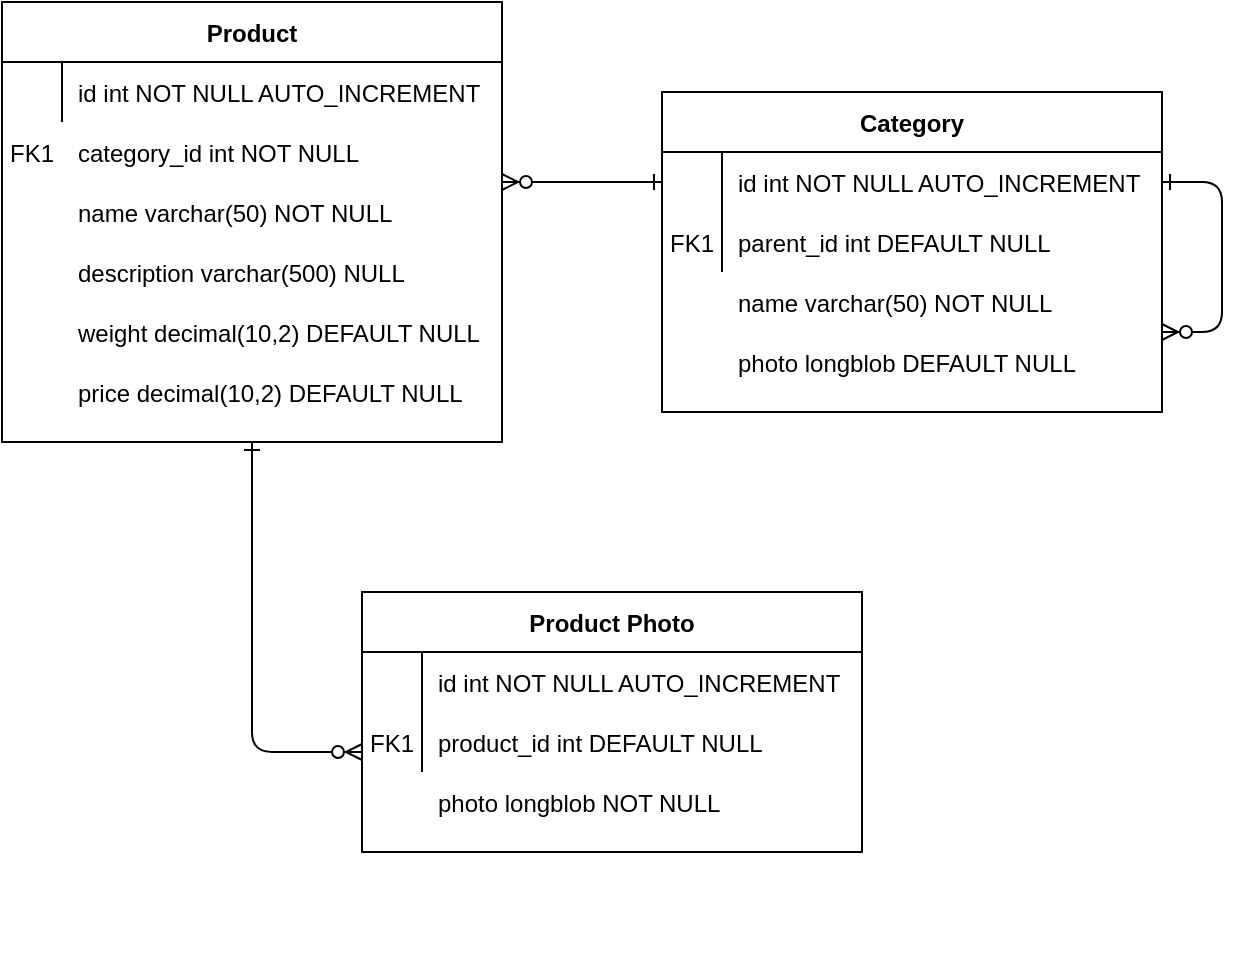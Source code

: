 <mxfile version="14.4.8" type="device"><diagram id="R2lEEEUBdFMjLlhIrx00" name="Page-1"><mxGraphModel dx="868" dy="450" grid="1" gridSize="10" guides="1" tooltips="1" connect="1" arrows="1" fold="1" page="1" pageScale="1" pageWidth="850" pageHeight="1100" math="0" shadow="0" extFonts="Permanent Marker^https://fonts.googleapis.com/css?family=Permanent+Marker"><root><mxCell id="0"/><mxCell id="1" parent="0"/><mxCell id="C-vyLk0tnHw3VtMMgP7b-1" value="" style="endArrow=ERone;startArrow=ERzeroToMany;endFill=0;startFill=1;entryX=0;entryY=0.5;entryDx=0;entryDy=0;" parent="1" target="C-vyLk0tnHw3VtMMgP7b-9" edge="1"><mxGeometry width="100" height="100" relative="1" as="geometry"><mxPoint x="370" y="165" as="sourcePoint"/><mxPoint x="449" y="212" as="targetPoint"/><Array as="points"/></mxGeometry></mxCell><mxCell id="9mNODovc_mqgdeKoNxIU-14" value="" style="group" vertex="1" connectable="0" parent="1"><mxGeometry x="120" y="75" width="250" height="280" as="geometry"/></mxCell><mxCell id="C-vyLk0tnHw3VtMMgP7b-23" value="Product" style="shape=table;startSize=30;container=1;collapsible=1;childLayout=tableLayout;fixedRows=1;rowLines=0;fontStyle=1;align=center;resizeLast=1;" parent="9mNODovc_mqgdeKoNxIU-14" vertex="1"><mxGeometry width="250" height="220" as="geometry"/></mxCell><mxCell id="C-vyLk0tnHw3VtMMgP7b-27" value="" style="shape=partialRectangle;collapsible=0;dropTarget=0;pointerEvents=0;fillColor=none;points=[[0,0.5],[1,0.5]];portConstraint=eastwest;top=0;left=0;right=0;bottom=0;" parent="C-vyLk0tnHw3VtMMgP7b-23" vertex="1"><mxGeometry y="30" width="250" height="30" as="geometry"/></mxCell><mxCell id="C-vyLk0tnHw3VtMMgP7b-28" value="" style="shape=partialRectangle;overflow=hidden;connectable=0;fillColor=none;top=0;left=0;bottom=0;right=0;" parent="C-vyLk0tnHw3VtMMgP7b-27" vertex="1"><mxGeometry width="30" height="30" as="geometry"/></mxCell><mxCell id="C-vyLk0tnHw3VtMMgP7b-29" value="id int NOT NULL AUTO_INCREMENT" style="shape=partialRectangle;overflow=hidden;connectable=0;fillColor=none;top=0;left=0;bottom=0;right=0;align=left;spacingLeft=6;" parent="C-vyLk0tnHw3VtMMgP7b-27" vertex="1"><mxGeometry x="30" width="220" height="30" as="geometry"/></mxCell><mxCell id="9mNODovc_mqgdeKoNxIU-1" value="category_id int NOT NULL" style="shape=partialRectangle;overflow=hidden;connectable=0;fillColor=none;top=0;left=0;bottom=0;right=0;align=left;spacingLeft=6;" vertex="1" parent="9mNODovc_mqgdeKoNxIU-14"><mxGeometry x="30" y="60" width="220" height="30" as="geometry"/></mxCell><mxCell id="9mNODovc_mqgdeKoNxIU-2" value="name varchar(50) NOT NULL" style="shape=partialRectangle;overflow=hidden;connectable=0;fillColor=none;top=0;left=0;bottom=0;right=0;align=left;spacingLeft=6;" vertex="1" parent="9mNODovc_mqgdeKoNxIU-14"><mxGeometry x="30" y="90" width="220" height="30" as="geometry"/></mxCell><mxCell id="9mNODovc_mqgdeKoNxIU-3" value="description varchar(500) NULL" style="shape=partialRectangle;overflow=hidden;connectable=0;fillColor=none;top=0;left=0;bottom=0;right=0;align=left;spacingLeft=6;" vertex="1" parent="9mNODovc_mqgdeKoNxIU-14"><mxGeometry x="30" y="120" width="220" height="30" as="geometry"/></mxCell><mxCell id="9mNODovc_mqgdeKoNxIU-4" value="weight decimal(10,2) DEFAULT NULL" style="shape=partialRectangle;overflow=hidden;connectable=0;fillColor=none;top=0;left=0;bottom=0;right=0;align=left;spacingLeft=6;" vertex="1" parent="9mNODovc_mqgdeKoNxIU-14"><mxGeometry x="30" y="150" width="220" height="30" as="geometry"/></mxCell><mxCell id="9mNODovc_mqgdeKoNxIU-17" value="price decimal(10,2) DEFAULT NULL" style="shape=partialRectangle;overflow=hidden;connectable=0;fillColor=none;top=0;left=0;bottom=0;right=0;align=left;spacingLeft=6;" vertex="1" parent="9mNODovc_mqgdeKoNxIU-14"><mxGeometry x="30" y="180" width="220" height="30" as="geometry"/></mxCell><mxCell id="9mNODovc_mqgdeKoNxIU-33" value="FK1" style="shape=partialRectangle;overflow=hidden;connectable=0;fillColor=none;top=0;left=0;bottom=0;right=0;" vertex="1" parent="9mNODovc_mqgdeKoNxIU-14"><mxGeometry y="60" width="30" height="30" as="geometry"/></mxCell><mxCell id="9mNODovc_mqgdeKoNxIU-16" value="" style="group" vertex="1" connectable="0" parent="1"><mxGeometry x="450" y="120" width="250" height="190" as="geometry"/></mxCell><mxCell id="9mNODovc_mqgdeKoNxIU-15" value="" style="group" vertex="1" connectable="0" parent="9mNODovc_mqgdeKoNxIU-16"><mxGeometry width="250" height="190" as="geometry"/></mxCell><mxCell id="C-vyLk0tnHw3VtMMgP7b-2" value="Category" style="shape=table;startSize=30;container=1;collapsible=1;childLayout=tableLayout;fixedRows=1;rowLines=0;fontStyle=1;align=center;resizeLast=1;" parent="9mNODovc_mqgdeKoNxIU-15" vertex="1"><mxGeometry width="250" height="160" as="geometry"/></mxCell><mxCell id="C-vyLk0tnHw3VtMMgP7b-9" value="" style="shape=partialRectangle;collapsible=0;dropTarget=0;pointerEvents=0;fillColor=none;points=[[0,0.5],[1,0.5]];portConstraint=eastwest;top=0;left=0;right=0;bottom=0;" parent="C-vyLk0tnHw3VtMMgP7b-2" vertex="1"><mxGeometry y="30" width="250" height="30" as="geometry"/></mxCell><mxCell id="C-vyLk0tnHw3VtMMgP7b-10" value="" style="shape=partialRectangle;overflow=hidden;connectable=0;fillColor=none;top=0;left=0;bottom=0;right=0;" parent="C-vyLk0tnHw3VtMMgP7b-9" vertex="1"><mxGeometry width="30" height="30" as="geometry"/></mxCell><mxCell id="C-vyLk0tnHw3VtMMgP7b-11" value="id int NOT NULL AUTO_INCREMENT" style="shape=partialRectangle;overflow=hidden;connectable=0;fillColor=none;top=0;left=0;bottom=0;right=0;align=left;spacingLeft=6;" parent="C-vyLk0tnHw3VtMMgP7b-9" vertex="1"><mxGeometry x="30" width="220" height="30" as="geometry"/></mxCell><mxCell id="C-vyLk0tnHw3VtMMgP7b-6" value="" style="shape=partialRectangle;collapsible=0;dropTarget=0;pointerEvents=0;fillColor=none;points=[[0,0.5],[1,0.5]];portConstraint=eastwest;top=0;left=0;right=0;bottom=0;" parent="C-vyLk0tnHw3VtMMgP7b-2" vertex="1"><mxGeometry y="60" width="250" height="30" as="geometry"/></mxCell><mxCell id="C-vyLk0tnHw3VtMMgP7b-7" value="" style="shape=partialRectangle;overflow=hidden;connectable=0;fillColor=none;top=0;left=0;bottom=0;right=0;" parent="C-vyLk0tnHw3VtMMgP7b-6" vertex="1"><mxGeometry width="30" height="30" as="geometry"/></mxCell><mxCell id="C-vyLk0tnHw3VtMMgP7b-8" value="" style="shape=partialRectangle;overflow=hidden;connectable=0;fillColor=none;top=0;left=0;bottom=0;right=0;align=left;spacingLeft=6;" parent="C-vyLk0tnHw3VtMMgP7b-6" vertex="1"><mxGeometry x="30" width="220" height="30" as="geometry"/></mxCell><mxCell id="9mNODovc_mqgdeKoNxIU-10" value="" style="edgeStyle=entityRelationEdgeStyle;endArrow=ERzeroToMany;startArrow=ERone;endFill=1;startFill=0;entryX=1;entryY=0.75;entryDx=0;entryDy=0;exitX=1;exitY=0.5;exitDx=0;exitDy=0;" edge="1" parent="C-vyLk0tnHw3VtMMgP7b-2" source="C-vyLk0tnHw3VtMMgP7b-9" target="C-vyLk0tnHw3VtMMgP7b-2"><mxGeometry width="100" height="100" relative="1" as="geometry"><mxPoint x="250" y="110" as="sourcePoint"/><mxPoint x="10" y="55" as="targetPoint"/></mxGeometry></mxCell><mxCell id="9mNODovc_mqgdeKoNxIU-6" value="parent_id int DEFAULT NULL" style="shape=partialRectangle;overflow=hidden;connectable=0;fillColor=none;top=0;left=0;bottom=0;right=0;align=left;spacingLeft=6;" vertex="1" parent="9mNODovc_mqgdeKoNxIU-15"><mxGeometry x="30" y="60" width="220" height="30" as="geometry"/></mxCell><mxCell id="9mNODovc_mqgdeKoNxIU-7" value="name varchar(50) NOT NULL" style="shape=partialRectangle;overflow=hidden;connectable=0;fillColor=none;top=0;left=0;bottom=0;right=0;align=left;spacingLeft=6;" vertex="1" parent="9mNODovc_mqgdeKoNxIU-15"><mxGeometry x="30" y="90" width="220" height="30" as="geometry"/></mxCell><mxCell id="9mNODovc_mqgdeKoNxIU-9" value="photo longblob DEFAULT NULL" style="shape=partialRectangle;overflow=hidden;connectable=0;fillColor=none;top=0;left=0;bottom=0;right=0;align=left;spacingLeft=6;" vertex="1" parent="9mNODovc_mqgdeKoNxIU-15"><mxGeometry x="30" y="120" width="220" height="30" as="geometry"/></mxCell><mxCell id="9mNODovc_mqgdeKoNxIU-8" value="FK1" style="shape=partialRectangle;overflow=hidden;connectable=0;fillColor=none;top=0;left=0;bottom=0;right=0;" vertex="1" parent="9mNODovc_mqgdeKoNxIU-15"><mxGeometry y="60" width="30" height="30" as="geometry"/></mxCell><mxCell id="9mNODovc_mqgdeKoNxIU-18" value="" style="group" vertex="1" connectable="0" parent="1"><mxGeometry x="300" y="370" width="250" height="190" as="geometry"/></mxCell><mxCell id="9mNODovc_mqgdeKoNxIU-20" value="" style="group" vertex="1" connectable="0" parent="9mNODovc_mqgdeKoNxIU-18"><mxGeometry width="250" height="190" as="geometry"/></mxCell><mxCell id="9mNODovc_mqgdeKoNxIU-21" value="Product Photo" style="shape=table;startSize=30;container=1;collapsible=1;childLayout=tableLayout;fixedRows=1;rowLines=0;fontStyle=1;align=center;resizeLast=1;" vertex="1" parent="9mNODovc_mqgdeKoNxIU-20"><mxGeometry width="250" height="130" as="geometry"/></mxCell><mxCell id="9mNODovc_mqgdeKoNxIU-22" value="" style="shape=partialRectangle;collapsible=0;dropTarget=0;pointerEvents=0;fillColor=none;points=[[0,0.5],[1,0.5]];portConstraint=eastwest;top=0;left=0;right=0;bottom=0;" vertex="1" parent="9mNODovc_mqgdeKoNxIU-21"><mxGeometry y="30" width="250" height="30" as="geometry"/></mxCell><mxCell id="9mNODovc_mqgdeKoNxIU-23" value="" style="shape=partialRectangle;overflow=hidden;connectable=0;fillColor=none;top=0;left=0;bottom=0;right=0;" vertex="1" parent="9mNODovc_mqgdeKoNxIU-22"><mxGeometry width="30" height="30" as="geometry"/></mxCell><mxCell id="9mNODovc_mqgdeKoNxIU-24" value="id int NOT NULL AUTO_INCREMENT" style="shape=partialRectangle;overflow=hidden;connectable=0;fillColor=none;top=0;left=0;bottom=0;right=0;align=left;spacingLeft=6;" vertex="1" parent="9mNODovc_mqgdeKoNxIU-22"><mxGeometry x="30" width="220" height="30" as="geometry"/></mxCell><mxCell id="9mNODovc_mqgdeKoNxIU-25" value="" style="shape=partialRectangle;collapsible=0;dropTarget=0;pointerEvents=0;fillColor=none;points=[[0,0.5],[1,0.5]];portConstraint=eastwest;top=0;left=0;right=0;bottom=0;" vertex="1" parent="9mNODovc_mqgdeKoNxIU-21"><mxGeometry y="60" width="250" height="30" as="geometry"/></mxCell><mxCell id="9mNODovc_mqgdeKoNxIU-26" value="FK1" style="shape=partialRectangle;overflow=hidden;connectable=0;fillColor=none;top=0;left=0;bottom=0;right=0;" vertex="1" parent="9mNODovc_mqgdeKoNxIU-25"><mxGeometry width="30" height="30" as="geometry"/></mxCell><mxCell id="9mNODovc_mqgdeKoNxIU-27" value="product_id int DEFAULT NULL" style="shape=partialRectangle;overflow=hidden;connectable=0;fillColor=none;top=0;left=0;bottom=0;right=0;align=left;spacingLeft=6;" vertex="1" parent="9mNODovc_mqgdeKoNxIU-25"><mxGeometry x="30" width="220" height="30" as="geometry"/></mxCell><mxCell id="9mNODovc_mqgdeKoNxIU-29" value="photo longblob NOT NULL" style="shape=partialRectangle;overflow=hidden;connectable=0;fillColor=none;top=0;left=0;bottom=0;right=0;align=left;spacingLeft=6;" vertex="1" parent="9mNODovc_mqgdeKoNxIU-20"><mxGeometry x="30" y="90" width="220" height="30" as="geometry"/></mxCell><mxCell id="9mNODovc_mqgdeKoNxIU-28" value="" style="edgeStyle=orthogonalEdgeStyle;endArrow=ERzeroToMany;startArrow=ERone;endFill=1;startFill=0;exitX=0.5;exitY=1;exitDx=0;exitDy=0;" edge="1" parent="1" source="C-vyLk0tnHw3VtMMgP7b-23"><mxGeometry width="100" height="100" relative="1" as="geometry"><mxPoint x="210" y="330" as="sourcePoint"/><mxPoint x="300" y="450" as="targetPoint"/><Array as="points"><mxPoint x="245" y="450"/><mxPoint x="300" y="450"/></Array></mxGeometry></mxCell></root></mxGraphModel></diagram></mxfile>